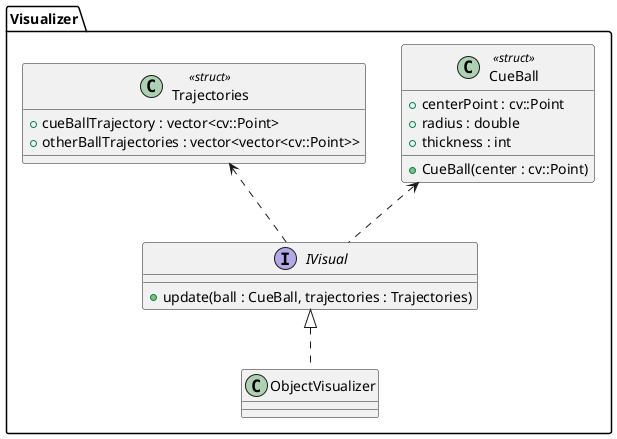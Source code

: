 @startuml

package Visualizer
{
    class CueBall <<struct>>
    {
        + centerPoint : cv::Point
        + radius : double
        + thickness : int
        + CueBall(center : cv::Point)
    }

    class Trajectories <<struct>>
    {
        + cueBallTrajectory : vector<cv::Point>
        + otherBallTrajectories : vector<vector<cv::Point>>
    }

    interface IVisual
    {
        + update(ball : CueBall, trajectories : Trajectories)
    }

    class ObjectVisualizer
    {

    }
}

CueBall <.. IVisual
Trajectories <.. IVisual

IVisual <|.. ObjectVisualizer

@enduml